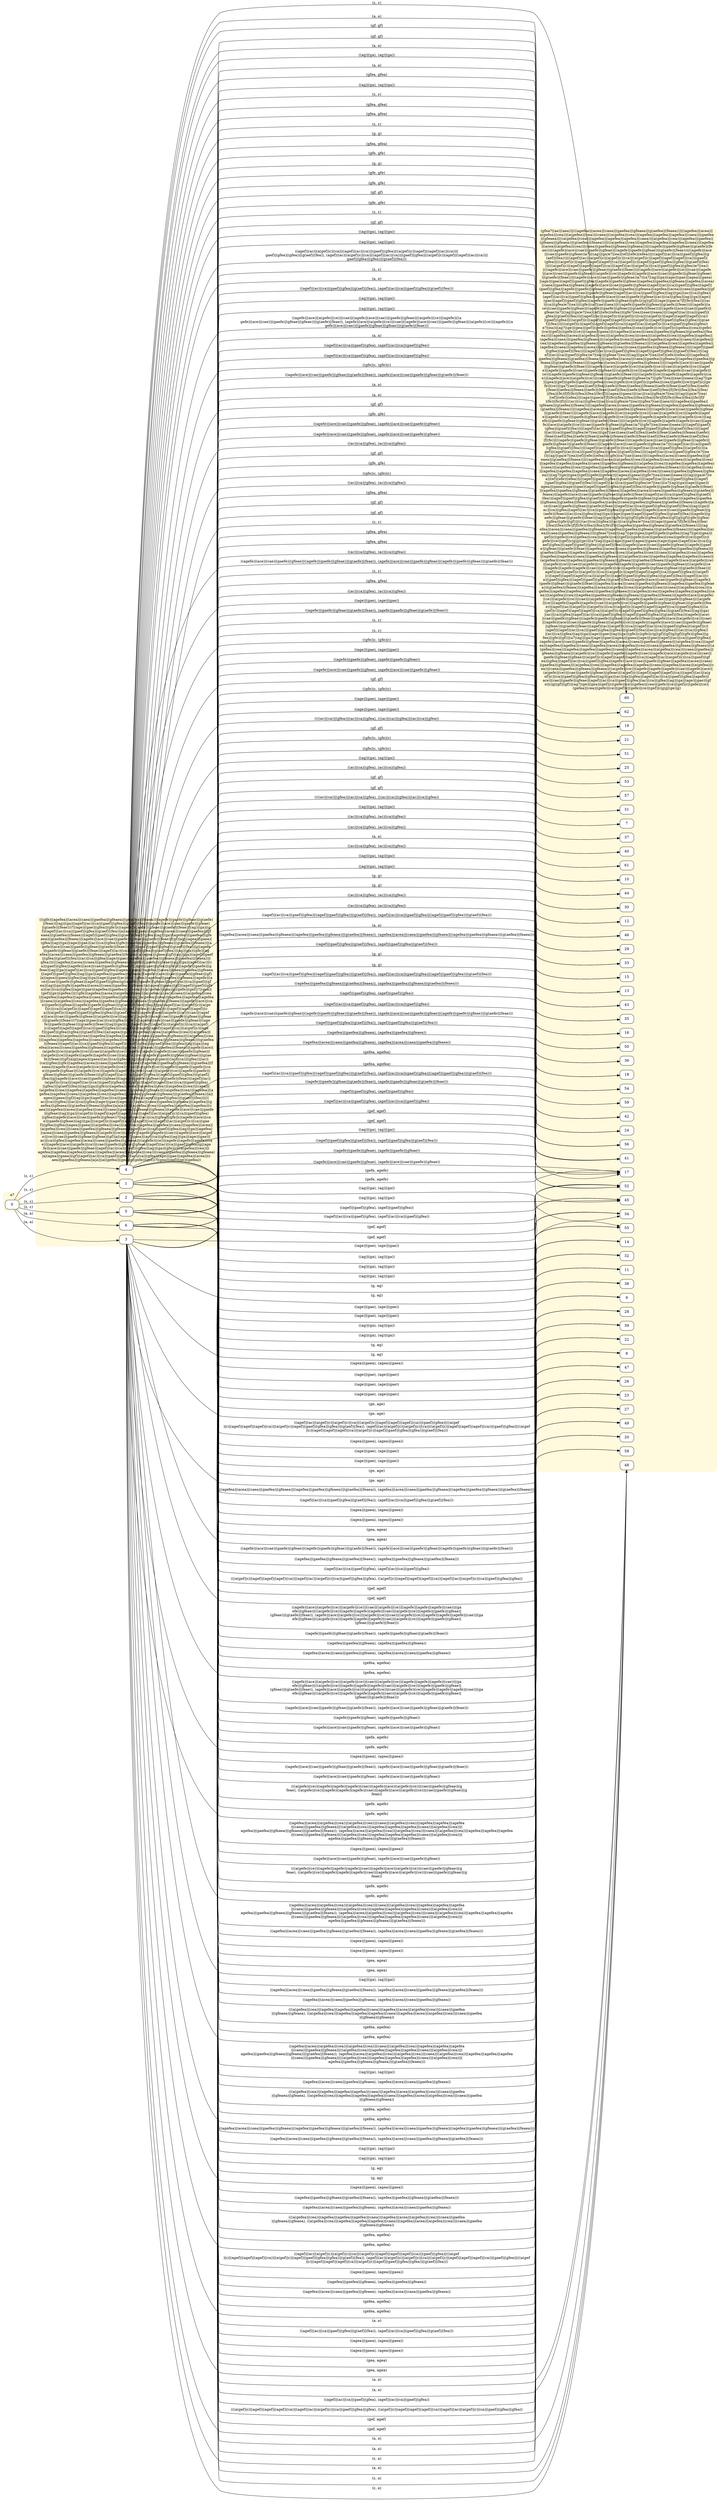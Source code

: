 digraph "MONinput/ic" {
rankdir=LR
node [style=filled fillcolor=white]
subgraph cluster0 {
style="rounded,filled" color="#FFF9DD" node [style="rounded,filled" shape=box fillcolor="#FFFFFF"]
label="a?"
M0S0 [label=0];
}
subgraph cluster1 {
style="rounded,filled" color="#FFF9DD" node [style="rounded,filled" shape=box fillcolor="#FFFFFF"]
label="(((gfe)|(agefea)|(acea)|(caea)|(gaefea)|(gfeaea)|(g(aefea)|(feaea))|(agefe)|(gaefe)|(gfeae)|(g(aefe)
|(feae))|(ag)|(ga)|(agef)|(ac)|(ca)|(gaef)|(gfea)|(g(aef)|(fea))|(agefe)|(ace)|(cae)|(gaefe)|(gfeae)
|(g(aefe)|(feae)))?|(age)|(gae)|(gfea)|(gfe)|c|(agefe)|(gaefe)|(gfeae)|(g(aefe)|(feae))|(ag)|(ga)|(g
f)|(agef)|(ac)|(ca)|(gaef)|(gfea)|(g(aef)|(fea))|a|(agea)|(gaea)|(agefea)|(acea)|(caea)|(gaefea)|(gf
eaea)|(g(aefea)|(feaea))|(agef)|(gaef)|(gfea)|(g(aef)|(fea))|(gfea)|(ag)|(ga)|(agefea)|(gaefea)|(gfe
aea)|(g(aefea)|(feaea))|(agefe)|(ace)|(cae)|(gaefe)|(gfeae)|(g(aefe)|(feae))|(gf)|a|g|(agea)|(gaea)|
(gfea)|(ag)|(ga)|(age)|(gae)|(ac)|(ca)|(gfea)|(gfe)|(agefea)|(gaefea)|(gfeaea)|(g(aefea)|(feaea))|(a
gefe)|(ace)|(cae)|(gaefe)|(gfeae)|(g(aefe)|(feae))|(gf)|(agef)|(gaef)|(gfea)|(g(aef)|(fea))|g|(agefe
)|(gaefe)|(gfeae)|(g(aefe)|(feae))|(agef)|(ac)|(ca)|(gaef)|(gfea)|(g(aef)|(fea))|(ag)|(ga)|(gfe)|(ag
efea)|(acea)|(caea)|(gaefea)|(gfeaea)|(g(aefea)|(feaea))|a|(agea)|(gaea)|(gf)|(ag)|(ga)|(agef)|(gaef
)|(gfea)|(g(aef)|(fea))|(ac)|(ca)|(gfea)|(age)|(gae)|(agefea)|(gaefea)|(gfeaea)|(g(aefea)|(feaea))|(
gfea))|((((agefea)|(acea)|(caea)|(gaefea)|(gfeaea))|(agefe)|(gaefe)|(gfeae)|(ag)|(ga)|(agef)|(ac)|(c
a)|(gaef)|(gfea)|(agefe)|(ace)|(cae)|(gaefe)|(gfeae))?|(age)|(gae)|(gfea)|(gfe)|c|(agefe)|(gaefe)|(g
feae)|(ag)|(ga)|(agef)|(ac)|(ca)|(gaef)|(gfea)|(agea)|(gaea)|(agefea)|(acea)|(caea)|(gaefea)|(gfeaea
)|(agef)|(gaef)|(gfea)|(ag)|(ga)|(agefea)|(gaefea)|(gfeaea)|(agefe)|(ace)|(cae)|(gaefe)|(gfeae)|(gf)
|a|(agea)|(gaea)|(gfea)|(ag)|(ga)|(age)|(gae)|(ac)|(ca)|(gfea)|(agefea)|(gaefea)|(gfeaea)|(agefe)|(a
ce)|(cae)|(gaefe)|(gfeae)|(agef)|(gaef)|(gfea)|g|(agefe)|(gaefe)|(gfeae)|(agef)|(ac)|(ca)|(gaef)|(gf
ea)|(ag)|(ga)|(gfe)|(agefea)|(acea)|(caea)|(gaefea)|(gfeaea)|a|(agea)|(gaea)|(gf)|(agef)|(gaef)|(gfe
a)|(ac)|(ca)|(gfea)|(age)|(gae)|(agefea)|(gaefea)|(gfeaea))|(a((gefea)|(gea)|g|(gefe)|(gef))?|(gea)|
(gef)|(ge)|(gefea))|(((gfe)|(agefea)|(acea)|(a(gefea)|(cea))|(a(gefea)|(cea))|(caea)|((a(gefea)|(cea
))|(agefea)|(agefea)|(agefea)|(caea))|(gaefea)|(gfeaea)|(((a(gefea)|(cea))|(agefea)|(agefea)|(agefea
)|(caea))|(a(gefea)|(cea))|(agefea)|(gaefea)|(gfeaea)|(gfeaea))|(g(aefea)|(feaea))|(agefe)|(ace)|(ca
e)|(gaefe)|(gfeae)|((agefe)|(gaefe)|(gfeae))|(g(aefe)|(feae))|(ag)|(ga)|(agef)|(ac)|(a(gef)|c)|(a(ge
f)|c)|(ca)|((a(gef)|c)|(agef)|(agef)|(agef)|(ca))|(gaef)|(gfea)|(((a(gef)|c)|(agef)|(agef)|(agef)|(c
a))|(a(gef)|c)|(agef)|(gaef)|(gfea)|(gfea))|(g(aef)|(fea))|(agefe)|(ace)|(a(gefe)|(ce))|(cae)|((agef
e)|(ace)|(cae))|(gaefe)|(gfeae)|((a(gefe)|(ce))|(agefe)|((agefe)|(ace)|(cae))|(gaefe)|(gfeae)|(gfeae
))|(g(aefe)|(feae)))?|(age)|(gae)|(ac)|(ca)|(gfea)|(gfe)|c|(agefe)|(ace)|(cae)|(gaefe)|(gfeae)|((age
fe)|(gaefe)|(gfeae))|(g(aefe)|(feae))|(ag)|(ga)|(gf)|(agef)|(ac)|(a(gef)|c)|(a(gef)|c)|(ca)|((a(gef)
|c)|(agef)|(agef)|(agef)|(ca))|(gaef)|(gfea)|(((a(gef)|c)|(agef)|(agef)|(agef)|(ca))|(a(gef)|c)|(age
f)|(gaef)|(gfea)|(gfea))|(g(aef)|(fea))|a|(agea)|(gaea)|(agefea)|(acea)|(a(gefea)|(cea))|(a(gefea)|(
cea))|(caea)|((a(gefea)|(cea))|(agefea)|(agefea)|(agefea)|(caea))|(gaefea)|(gfeaea)|(((a(gefea)|(cea
))|(agefea)|(agefea)|(agefea)|(caea))|(a(gefea)|(cea))|(agefea)|(gaefea)|(gfeaea)|(gfeaea))|(g(aefea
)|(feaea))|(agef)|(ac)|(ca)|(gaef)|(gfea)|((agef)|(gaef)|(gfea))|(g(aef)|(fea))|(gfea)|(ag)|(ga)|(ag
efea)|(acea)|(caea)|(gaefea)|(gfeaea)|((agefea)|(gaefea)|(gfeaea))|(g(aefea)|(feaea))|(agefe)|(ace)|
(a(gefe)|(ce))|(a(gefe)|(ce))|(cae)|((a(gefe)|(ce))|(agefe)|(agefe)|(agefe)|(cae))|(gaefe)|(gfeae)|(
((a(gefe)|(ce))|(agefe)|(agefe)|(agefe)|(cae))|(a(gefe)|(ce))|(agefe)|(gaefe)|(gfeae)|(gfeae))|(g(ae
fe)|(feae))|(gf)|a|g|(agea)|(gaea)|(ac)|(ca)|(gfea)|(ag)|(ga)|(age)|(gae)|(((ac)|(ca))|(gfea))|(ac)|
(ca)|(gfea)|(gfe)|(agefea)|(acea)|(caea)|(gaefea)|(gfeaea)|((agefea)|(gaefea)|(gfeaea))|(g(aefea)|(f
eaea))|(agefe)|(ace)|(a(gefe)|(ce))|(a(gefe)|(ce))|(cae)|((a(gefe)|(ce))|(agefe)|(agefe)|(agefe)|(ca
e))|(gaefe)|(gfeae)|(((a(gefe)|(ce))|(agefe)|(agefe)|(agefe)|(cae))|(a(gefe)|(ce))|(agefe)|(gaefe)|(
gfeae)|(gfeae))|(g(aefe)|(feae))|(gf)|(agef)|(ac)|(ca)|(gaef)|(gfea)|((agef)|(gaef)|(gfea))|(g(aef)|
(fea))|g|(agefe)|(ace)|(cae)|(gaefe)|(gfeae)|((agefe)|(gaefe)|(gfeae))|(g(aefe)|(feae))|(agef)|(ac)|
(a(gef)|c)|(ca)|((agef)|(ac)|(ca))|(gaef)|(gfea)|((a(gef)|c)|(agef)|((agef)|(ac)|(ca))|(gaef)|(gfea)
|(gfea))|(g(aef)|(fea))|(ag)|(ga)|(gfe)|c|(agefea)|(acea)|(a(gefea)|(cea))|(a(gefea)|(cea))|(caea)|(
(a(gefea)|(cea))|(agefea)|(agefea)|(agefea)|(caea))|(gaefea)|(gfeaea)|(((a(gefea)|(cea))|(agefea)|(a
gefea)|(agefea)|(caea))|(a(gefea)|(cea))|(agefea)|(gaefea)|(gfeaea)|(gfeaea))|(g(aefea)|(feaea))|a|(
agea)|(gaea)|(gf)|(ag)|(ga)|(agef)|(ac)|(ca)|(gaef)|(gfea)|((agef)|(gaef)|(gfea))|(g(aef)|(fea))|(((
ac)|(ca))|(gfea))|(ac)|(ca)|(gfea)|(age)|(gae)|(agefea)|(acea)|(caea)|(gaefea)|(gfeaea)|((agefea)|(g
aefea)|(gfeaea))|(g(aefea)|(feaea))|(gfea)|a|a|a)|(((((a(gefea)|(cea))|(agefea)|(agefea)|(agefea)|(c
aea))|(agefea)|(acea)|(a(gefea)|(cea))|(caea)|(gaefea)|(gfeaea)|(gfeaea))|(agefe)|(ace)|(cae)|(gaefe
)|(gfeae)|(ag)|(ga)|((a(gef)|c)|(agef)|(agef)|(agef)|(ca))|(agef)|(ac)|(a(gef)|c)|(ca)|(gaef)|(gfea)
|(gfea)|(agefe)|(ace)|(cae)|(gaefe)|(gfeae))?|(age)|(gae)|(ac)|(ca)|(gfea)|(gfe)|c|(agefe)|(ace)|(ca
e)|(gaefe)|(gfeae)|(ag)|(ga)|((a(gef)|c)|(agef)|(agef)|(agef)|(ca))|(agef)|(ac)|(a(gef)|c)|(ca)|(gae
f)|(gfea)|(gfea)|(agea)|(gaea)|((a(gefea)|(cea))|(agefea)|(agefea)|(agefea)|(caea))|(agefea)|(acea)|
(a(gefea)|(cea))|(caea)|(gaefea)|(gfeaea)|(gfeaea)|(agef)|(ac)|(ca)|(gaef)|(gfea)|(ag)|(ga)|(agefea)
|(acea)|(caea)|(gaefea)|(gfeaea)|((a(gefe)|(ce))|(agefe)|(agefe)|(agefe)|(cae))|(agefe)|(ace)|(a(gef
e)|(ce))|(cae)|(gaefe)|(gfeae)|(gfeae)|(gf)|a|(agea)|(gaea)|(ac)|(ca)|(gfea)|(ag)|(ga)|(age)|(gae)|(
ac)|(ca)|(gfea)|(agefea)|(acea)|(caea)|(gaefea)|(gfeaea)|((a(gefe)|(ce))|(agefe)|(agefe)|(agefe)|(ca
e))|(agefe)|(ace)|(a(gefe)|(ce))|(cae)|(gaefe)|(gfeae)|(gfeae)|(agef)|(ac)|(ca)|(gaef)|(gfea)|g|(age
fe)|(ace)|(cae)|(gaefe)|(gfeae)|(agef)|(ac)|(ca)|(gaef)|(gfea)|(ag)|(ga)|(gfe)|c|((a(gefea)|(cea))|(
agefea)|(agefea)|(agefea)|(caea))|(agefea)|(acea)|(a(gefea)|(cea))|(caea)|(gaefea)|(gfeaea)|(gfeaea)
|a|(agea)|(gaea)|(gf)|(agef)|(ac)|(ca)|(gaef)|(gfea)|(ac)|(ca)|(gfea)|(age)|(gae)|(agefea)|(acea)|(c
aea)|(gaefea)|(gfeaea)|a|a)|(a((gefea)|(gea)|g|(gefe)|(gef))?|(gea)|(gef)|(ge)|(gefea))"
M1S1 [label=1];
M1S2 [label=2];
M1S3 [label=3];
M1S4 [label=4];
M1S5 [label=5];
M1S6 [label=6];
}
subgraph cluster2 {
style="rounded,filled" color="#FFF9DD" node [style="rounded,filled" shape=box fillcolor="#FFFFFF"]
label="(gfea?|(ae)|(aea))|(((agefea)|(acea)|(caea)|(gaefea)|(gfeaea)|(g(aefea)|(feaea)))|((agefea)|(acea)|(
a(gefea)|(cea))|(a(gefea)|(cea))|(caea)|((a(gefea)|(cea))|(agefea)|(agefea)|(agefea)|(caea))|(gaefea
)|(gfeaea)|(((a(gefea)|(cea))|(agefea)|(agefea)|(agefea)|(caea))|(a(gefea)|(cea))|(agefea)|(gaefea)|
(gfeaea)|(gfeaea))|(g(aefea)|(feaea)))|(((a(gefea)|(cea))|(agefea)|(agefea)|(agefea)|(caea))|(agefea
)|(acea)|(a(gefea)|(cea))|(caea)|(gaefea)|(gfeaea)|(gfeaea)))|(((agefe)|(gaefe)|(gfeae)|(g(aefe)|(fe
ae)))|((agefe)|(ace)|(cae)|(gaefe)|(gfeae)|((agefe)|(gaefe)|(gfeae))|(g(aefe)|(feae)))|((agefe)|(ace
)|(cae)|(gaefe)|(gfeae))a?)|((ag)|(ga)e?|(ea)|(ef)|(efe)|(efea))|(((agef)|(ac)|(ca)|(gaef)|(gfea)|(g
(aef)|(fea)))|((agef)|(ac)|(a(gef)|c)|(a(gef)|c)|(ca)|((a(gef)|c)|(agef)|(agef)|(agef)|(ca))|(gaef)|
(gfea)|(((a(gef)|c)|(agef)|(agef)|(agef)|(ca))|(a(gef)|c)|(agef)|(gaef)|(gfea)|(gfea))|(g(aef)|(fea)
))|(((a(gef)|c)|(agef)|(agef)|(agef)|(ca))|(agef)|(ac)|(a(gef)|c)|(ca)|(gaef)|(gfea)|(gfea))e?|(ea))
|(((agefe)|(ace)|(cae)|(gaefe)|(gfeae)|(g(aefe)|(feae)))|((agefe)|(ace)|(a(gefe)|(ce))|(cae)|((agefe
)|(ace)|(cae))|(gaefe)|(gfeae)|((a(gefe)|(ce))|(agefe)|((agefe)|(ace)|(cae))|(gaefe)|(gfeae)|(gfeae)
)|(g(aefe)|(feae)))|((agefe)|(ace)|(cae)|(gaefe)|(gfeae))a?)|(a?|(ag)|(ga)|(age)|(gae)|(agea)|(gaea)
|(age)|(gae)|(agef)|(gaef)|(gfea)|(agefe)|(gaefe)|(gfeae)|(agefea)|(gaefea)|(gfeaea)|(agefea)|(acea)
|(caea)|(gaefea)|(gfeaea)|(agefe)|(ace)|(cae)|(gaefe)|(gfeae)|(agef)|(ac)|(ca)|(gaef)|(gfea)|(agef)|
(gaef)|(gfea)|(agefe)|(gaefe)|(gfeae)|(agefea)|(gaefea)|(gfeaea)|(agefea)|(acea)|(caea)|(gaefea)|(gf
eaea)|(agefe)|(ace)|(cae)|(gaefe)|(gfeae)|(agef)|(ac)|(ca)|(gaef)|(gfea)|(ag)|(ga)|(ac)|(ca)|(gfea)|
(agef)|(ac)|(ca)|(gaef)|(gfea)|(agefe)|(ace)|(cae)|(gaefe)|(gfeae)|(ac)|(ca)|(gfea)|(ag)|(ga)|(age)|
(gae)|(agef)|(gaef)|(gfea)|(agefe)|(gaefe)|(gfeae)|(gfe)|c|g|(gf))|((age)|(gae)a?|f|(fe)|(fea))|((ac
)|(ca)|(gfea)e?|(ea))|((gfe)|ca?|(ae)|(aea))|(((agefe)|(gaefe)|(gfeae)|(g(aefe)|(feae)))|((agefe)|(a
ce)|(cae)|(gaefe)|(gfeae)|((agefe)|(gaefe)|(gfeae))|(g(aefe)|(feae)))|((agefe)|(ace)|(cae)|(gaefe)|(
gfeae))a?)|((ag)|(ga)e?|(ea)|(ef)|(efe)|(efea))|(gfe?|(ea)|(eae)|(eaea))|(((agef)|(ac)|(ca)|(gaef)|(
gfea)|(g(aef)|(fea)))|((agef)|(ac)|(a(gef)|c)|(a(gef)|c)|(ca)|((a(gef)|c)|(agef)|(agef)|(agef)|(ca))
|(gaef)|(gfea)|(((a(gef)|c)|(agef)|(agef)|(agef)|(ca))|(a(gef)|c)|(agef)|(gaef)|(gfea)|(gfea))|(g(ae
f)|(fea)))|(((a(gef)|c)|(agef)|(agef)|(agef)|(ca))|(agef)|(ac)|(a(gef)|c)|(ca)|(gaef)|(gfea)|(gfea))
e?|(ea))|(ag?|(ge)|(gea)|(gef)|(gefe)|(gefea)|(gefea)|(cea)|(gefe)|(ce)|(gef)|c|(gefea)|(cea)|(gefe)
|(ce)|(gef)|c|(gefe)|(ce))|((agea)|(gaea))|(((agefea)|(acea)|(caea)|(gaefea)|(gfeaea)|(g(aefea)|(fea
ea)))|((agefea)|(acea)|(a(gefea)|(cea))|(a(gefea)|(cea))|(caea)|((a(gefea)|(cea))|(agefea)|(agefea)|
(agefea)|(caea))|(gaefea)|(gfeaea)|(((a(gefea)|(cea))|(agefea)|(agefea)|(agefea)|(caea))|(a(gefea)|(
cea))|(agefea)|(gaefea)|(gfeaea)|(gfeaea))|(g(aefea)|(feaea)))|(((a(gefea)|(cea))|(agefea)|(agefea)|
(agefea)|(caea))|(agefea)|(acea)|(a(gefea)|(cea))|(caea)|(gaefea)|(gfeaea)|(gfeaea)))|(((agef)|(gaef
)|(gfea)|(g(aef)|(fea)))|((agef)|(ac)|(ca)|(gaef)|(gfea)|((agef)|(gaef)|(gfea))|(g(aef)|(fea)))|((ag
ef)|(ac)|(ca)|(gaef)|(gfea))e?|(ea))|(gfeae?|(ea))|((ag)|(ga)e?|(ea)|(ef)|(efe)|(efea))|(((agefea)|(
gaefea)|(gfeaea)|(g(aefea)|(feaea)))|((agefea)|(acea)|(caea)|(gaefea)|(gfeaea)|((agefea)|(gaefea)|(g
feaea))|(g(aefea)|(feaea)))|((agefea)|(acea)|(caea)|(gaefea)|(gfeaea)))|(((agefe)|(ace)|(cae)|(gaefe
)|(gfeae)|(g(aefe)|(feae)))|((agefe)|(ace)|(a(gefe)|(ce))|(a(gefe)|(ce))|(cae)|((a(gefe)|(ce))|(agef
e)|(agefe)|(agefe)|(cae))|(gaefe)|(gfeae)|(((a(gefe)|(ce))|(agefe)|(agefe)|(agefe)|(cae))|(a(gefe)|(
ce))|(agefe)|(gaefe)|(gfeae)|(gfeae))|(g(aefe)|(feae)))|(((a(gefe)|(ce))|(agefe)|(agefe)|(agefe)|(ca
e))|(agefe)|(ace)|(a(gefe)|(ce))|(cae)|(gaefe)|(gfeae)|(gfeae))a?)|(gfe?|(ea)|(eae)|(eaea))|(ag?|(ge
)|(gea)|(gef)|(gefe)|(gefea)|(gefea)|(cea)|(gefe)|(ce)|(gef)|c|(gefea)|(cea)|(gefe)|(ce)|(gef)|c|(ge
fe)|(ce))|(ga?|(ae)|(aea)|(aef)|(fea)|(aefe)|(feae)|(aefea)|(feaea)|(aefe)|(feae)|(aef)|(fea)|(aefe)
|(feae)|(aefea)|(feaea)|(aefe)|(feae)|(aef)|(fea)|(aefe)|(feae)|(aef)|(fea)|f|(fe)|(fea)|(fea)|(fea)
|(fea)|(fe)|f|f|(fe)|(fea)|(fea)|(fe)|f)|((agea)|(gaea))|((ac)|(ca)|(gfea)e?|(ea))|((ag)|(ga)e?|(ea)
|(ef)|(efe)|(efea))|((age)|(gae)a?|f|(fe)|(fea)|(fea)|(fea)|(fea)|(fe)|f|f|(fe)|(fea)|(fea)|(fe)|f|f
|(fe)|(fe)|f)|((((ac)|(ca))|(gfea))|(ac)|(ca)|(gfea)e?|(ea))|(gfea?|(ae)|(aea))|(((agefea)|(gaefea)|
(gfeaea)|(g(aefea)|(feaea)))|((agefea)|(acea)|(caea)|(gaefea)|(gfeaea)|((agefea)|(gaefea)|(gfeaea))|
(g(aefea)|(feaea)))|((agefea)|(acea)|(caea)|(gaefea)|(gfeaea)))|(((agefe)|(ace)|(cae)|(gaefe)|(gfeae
)|(g(aefe)|(feae)))|((agefe)|(ace)|(a(gefe)|(ce))|(a(gefe)|(ce))|(cae)|((a(gefe)|(ce))|(agefe)|(agef
e)|(agefe)|(cae))|(gaefe)|(gfeae)|(((a(gefe)|(ce))|(agefe)|(agefe)|(agefe)|(cae))|(a(gefe)|(ce))|(ag
efe)|(gaefe)|(gfeae)|(gfeae))|(g(aefe)|(feae)))|(((a(gefe)|(ce))|(agefe)|(agefe)|(agefe)|(cae))|(age
fe)|(ace)|(a(gefe)|(ce))|(cae)|(gaefe)|(gfeae)|(gfeae))a?)|(gfe?|(ea)|(eae)|(eaea))|(((agef)|(gaef)|
(gfea)|(g(aef)|(fea)))|((agef)|(ac)|(ca)|(gaef)|(gfea)|((agef)|(gaef)|(gfea))|(g(aef)|(fea)))|((agef
)|(ac)|(ca)|(gaef)|(gfea))e?|(ea))|(ga?|(ae)|(aea)|(aef)|(fea)|(aefe)|(feae)|(aefea)|(feaea)|(aefe)|
(feae)|(aef)|(fea)|(aefe)|(feae)|(aefea)|(feaea)|(aefe)|(feae)|(aef)|(fea)|(aefe)|(feae)|(aef)|(fea)
|f|(fe))|(((agefe)|(gaefe)|(gfeae)|(g(aefe)|(feae)))|((agefe)|(ace)|(cae)|(gaefe)|(gfeae)|((agefe)|(
gaefe)|(gfeae))|(g(aefe)|(feae)))|((agefe)|(ace)|(cae)|(gaefe)|(gfeae))a?)|(((agef)|(ac)|(ca)|(gaef)
|(gfea)|(g(aef)|(fea)))|((agef)|(ac)|(a(gef)|c)|(ca)|((agef)|(ac)|(ca))|(gaef)|(gfea)|((a(gef)|c)|(a
gef)|((agef)|(ac)|(ca))|(gaef)|(gfea)|(gfea))|(g(aef)|(fea)))|((agef)|(ac)|(ca)|(gaef)|(gfea))e?|(ea
))|((ag)|(ga)e?|(ea)|(ef)|(efe)|(efea))|((gfe)|ca?|(ae)|(aea))|(((agefea)|(acea)|(caea)|(gaefea)|(gf
eaea)|(g(aefea)|(feaea)))|((agefea)|(acea)|(a(gefea)|(cea))|(a(gefea)|(cea))|(caea)|((a(gefea)|(cea)
)|(agefea)|(agefea)|(agefea)|(caea))|(gaefea)|(gfeaea)|(((a(gefea)|(cea))|(agefea)|(agefea)|(agefea)
|(caea))|(a(gefea)|(cea))|(agefea)|(gaefea)|(gfeaea)|(gfeaea))|(g(aefea)|(feaea)))|(((a(gefea)|(cea)
)|(agefea)|(agefea)|(agefea)|(caea))|(agefea)|(acea)|(a(gefea)|(cea))|(caea)|(gaefea)|(gfeaea)|(gfea
ea)))|(ag?|(ge)|(gea)|(gef)|(gefe)|(gefea))|((agea)|(gaea))|(gfe?|(ea)|(eae)|(eaea))|((ag)|(ga)e?|(e
a)|(ef)|(efe)|(efea))|(((agef)|(gaef)|(gfea)|(g(aef)|(fea)))|((agef)|(ac)|(ca)|(gaef)|(gfea)|((agef)
|(gaef)|(gfea))|(g(aef)|(fea)))|((agef)|(ac)|(ca)|(gaef)|(gfea))e?|(ea))|(a?|(ag)|(ga)|(age)|(gae)|(
agea)|(gaea)|(age)|(gae)|(agef)|(gaef)|(gfea)|(g(aef)|(fea))|(agefe)|(gaefe)|(gfeae)|(g(aefe)|(feae)
)|(agefea)|(gaefea)|(gfeaea)|(g(aefea)|(feaea))|(agefea)|(acea)|(caea)|(gaefea)|(gfeaea)|(g(aefea)|(
feaea))|(agefe)|(ace)|(cae)|(gaefe)|(gfeae)|(g(aefe)|(feae))|(agef)|(ac)|(ca)|(gaef)|(gfea)|(g(aef)|
(fea))|(agef)|(gaef)|(gfea)|(g(aef)|(fea))|(agefe)|(gaefe)|(gfeae)|(g(aefe)|(feae))|(agefea)|(gaefea
)|(gfeaea)|(g(aefea)|(feaea))|(agefea)|(acea)|(caea)|(gaefea)|(gfeaea)|(g(aefea)|(feaea))|(agefe)|(a
ce)|(cae)|(gaefe)|(gfeae)|(g(aefe)|(feae))|(agef)|(ac)|(ca)|(gaef)|(gfea)|(g(aef)|(fea))|(ag)|(ga)|(
ac)|(ca)|(gfea)|(agef)|(ac)|(ca)|(gaef)|(gfea)|(g(aef)|(fea))|(agefe)|(ace)|(cae)|(gaefe)|(gfeae)|(g
(aefe)|(feae))|(ac)|(ca)|(gfea)|(ag)|(ga)|(age)|(gae)|(agef)|(gaef)|(gfea)|(g(aef)|(fea))|(agefe)|(g
aefe)|(gfeae)|(g(aefe)|(feae))|(ag)|(ga)|(gfe)|c|g|(gf)|(gfe)|(gfea)|(gfea)|(gf)|g|(gf)|(gfe)|(gfea)
|(gfea)|(gfe)|(gf))|((((ac)|(ca))|(gfea))|(ac)|(ca)|(gfea)e?|(ea))|((age)|(gae)a?|f|(fe)|(fea)|(fea)
|(fea)|(fea)|(fe)|f|f|(fe)|(fea)|(fea)|(fe)|f)|(((agefea)|(gaefea)|(gfeaea)|(g(aefea)|(feaea)))|((ag
efea)|(acea)|(caea)|(gaefea)|(gfeaea)|((agefea)|(gaefea)|(gfeaea))|(g(aefea)|(feaea)))|((agefea)|(ac
ea)|(caea)|(gaefea)|(gfeaea)))|(gfeae?|(ea))|(ag?|(ge)|(gea)|(gef)|(gefe)|(gefea))|(ag?|(ge)|(gea)|(
gef)|c|(gefe)|(ce)|(gefea)|(cea)|(gefe)|(ce)|(gef)|c|(gefe)|(ce)|(gefea)|(cea)|(gefe)|(ce)|(gef)|c|(
gefe)|(ce)|(gef)|c|g|g|(ge))|(a?|(ag)|(ga)|(age)|(gae)|(agea)|(gaea)|(age)|(gae)|(agef)|(ac)|(ca)|(g
aef)|(gfea)|((agef)|(gaef)|(gfea))|(g(aef)|(fea))|(agefe)|(ace)|(cae)|(gaefe)|(gfeae)|((agefe)|(gaef
e)|(gfeae))|(g(aefe)|(feae))|(agefea)|(acea)|(caea)|(gaefea)|(gfeaea)|((agefea)|(gaefea)|(gfeaea))|(
g(aefea)|(feaea))|(agefea)|(acea)|(a(gefea)|(cea))|(a(gefea)|(cea))|(caea)|((a(gefea)|(cea))|(agefea
)|(agefea)|(agefea)|(caea))|(gaefea)|(gfeaea)|(((a(gefea)|(cea))|(agefea)|(agefea)|(agefea)|(caea))|
(a(gefea)|(cea))|(agefea)|(gaefea)|(gfeaea)|(gfeaea))|(g(aefea)|(feaea))|(agefe)|(ace)|(a(gefe)|(ce)
)|(a(gefe)|(ce))|(cae)|((a(gefe)|(ce))|(agefe)|(agefe)|(agefe)|(cae))|(gaefe)|(gfeae)|(((a(gefe)|(ce
))|(agefe)|(agefe)|(agefe)|(cae))|(a(gefe)|(ce))|(agefe)|(gaefe)|(gfeae)|(gfeae))|(g(aefe)|(feae))|(
agef)|(ac)|(a(gef)|c)|(a(gef)|c)|(ca)|((a(gef)|c)|(agef)|(agef)|(agef)|(ca))|(gaef)|(gfea)|(((a(gef)
|c)|(agef)|(agef)|(agef)|(ca))|(a(gef)|c)|(agef)|(gaef)|(gfea)|(gfea))|(g(aef)|(fea))|(agef)|(ac)|(c
a)|(gaef)|(gfea)|((agef)|(gaef)|(gfea))|(g(aef)|(fea))|(agefe)|(ace)|(cae)|(gaefe)|(gfeae)|((agefe)|
(gaefe)|(gfeae))|(g(aefe)|(feae))|(agefea)|(acea)|(caea)|(gaefea)|(gfeaea)|((agefea)|(gaefea)|(gfeae
a))|(g(aefea)|(feaea))|(agefea)|(acea)|(a(gefea)|(cea))|(a(gefea)|(cea))|(caea)|((a(gefea)|(cea))|(a
gefea)|(agefea)|(agefea)|(caea))|(gaefea)|(gfeaea)|(((a(gefea)|(cea))|(agefea)|(agefea)|(agefea)|(ca
ea))|(a(gefea)|(cea))|(agefea)|(gaefea)|(gfeaea)|(gfeaea))|(g(aefea)|(feaea))|(agefe)|(ace)|(a(gefe)
|(ce))|(a(gefe)|(ce))|(cae)|((a(gefe)|(ce))|(agefe)|(agefe)|(agefe)|(cae))|(gaefe)|(gfeae)|(((a(gefe
)|(ce))|(agefe)|(agefe)|(agefe)|(cae))|(a(gefe)|(ce))|(agefe)|(gaefe)|(gfeae)|(gfeae))|(g(aefe)|(fea
e))|(agef)|(ac)|(a(gef)|c)|(a(gef)|c)|(ca)|((a(gef)|c)|(agef)|(agef)|(agef)|(ca))|(gaef)|(gfea)|(((a
(gef)|c)|(agef)|(agef)|(agef)|(ca))|(a(gef)|c)|(agef)|(gaef)|(gfea)|(gfea))|(g(aef)|(fea))|(ag)|(ga)
|(ac)|(ca)|(gfea)|(agef)|(ac)|(ca)|(gaef)|(gfea)|((agef)|(gaef)|(gfea))|(g(aef)|(fea))|(agefe)|(ace)
|(cae)|(gaefe)|(gfeae)|((agefe)|(gaefe)|(gfeae))|(g(aefe)|(feae))|(agefe)|(ace)|(a(gefe)|(ce))|(cae)
|((agefe)|(ace)|(cae))|(gaefe)|(gfeae)|((a(gefe)|(ce))|(agefe)|((agefe)|(ace)|(cae))|(gaefe)|(gfeae)
|(gfeae))|(g(aefe)|(feae))|(agef)|(ac)|(a(gef)|c)|(ca)|((agef)|(ac)|(ca))|(gaef)|(gfea)|((a(gef)|c)|
(agef)|((agef)|(ac)|(ca))|(gaef)|(gfea)|(gfea))|(g(aef)|(fea))|(ac)|(ca)|(gfea)|(((ac)|(ca))|(gfea))
|(ac)|(ca)|(gfea)|(ag)|(ga)|(age)|(gae)|(ag)|(ga)|(gfe)|c|(gfe)|c|g|(gf)|(gf)|g|(gf)|(gfe)|(gfea)|(g
fea)|(gfe)|(gf))|(a?|(ag)|(ga)|(age)|(gae)|(agea)|(gaea)|(age)|(gae)|(agef)|(ac)|(ca)|(gaef)|(gfea)|
(agefe)|(ace)|(cae)|(gaefe)|(gfeae)|(agefea)|(acea)|(caea)|(gaefea)|(gfeaea)|((a(gefea)|(cea))|(agef
ea)|(agefea)|(agefea)|(caea))|(agefea)|(acea)|(a(gefea)|(cea))|(caea)|(gaefea)|(gfeaea)|(gfeaea)|((a
(gefea)|(cea))|(agefea)|(agefea)|(agefea)|(caea))|(agefea)|(acea)|(a(gefea)|(cea))|(caea)|(gaefea)|(
gfeaea)|(gfeaea)|((a(gefe)|(ce))|(agefe)|(agefe)|(agefe)|(cae))|(agefe)|(ace)|(a(gefe)|(ce))|(cae)|(
gaefe)|(gfeae)|(gfeae)|((a(gef)|c)|(agef)|(agef)|(agef)|(ca))|(agef)|(ac)|(a(gef)|c)|(ca)|(gaef)|(gf
ea)|(gfea)|(agef)|(ac)|(ca)|(gaef)|(gfea)|(agefe)|(ace)|(cae)|(gaefe)|(gfeae)|(agefea)|(acea)|(caea)
|(gaefea)|(gfeaea)|((a(gefea)|(cea))|(agefea)|(agefea)|(agefea)|(caea))|(agefea)|(acea)|(a(gefea)|(c
ea))|(caea)|(gaefea)|(gfeaea)|(gfeaea)|((a(gefe)|(ce))|(agefe)|(agefe)|(agefe)|(cae))|(agefe)|(ace)|
(a(gefe)|(ce))|(cae)|(gaefe)|(gfeae)|(gfeae)|((a(gef)|c)|(agef)|(agef)|(agef)|(ca))|(agef)|(ac)|(a(g
ef)|c)|(ca)|(gaef)|(gfea)|(gfea)|(ag)|(ga)|(ac)|(ca)|(gfea)|(agef)|(ac)|(ca)|(gaef)|(gfea)|(agefe)|(
ace)|(cae)|(gaefe)|(gfeae)|(agef)|(ac)|(ca)|(gaef)|(gfea)|(ac)|(ca)|(gfea)|(ag)|(ga)|(age)|(gae)|(gf
e)|c|g|(gf)|(gf))|(ag?|(ge)|(gea)|(gef)|c|(gefe)|(ce)|(gefea)|(cea)|(gefe)|(ce)|(gef)|c|(gefe)|(ce)|
(gefea)|(cea)|(gefe)|(ce)|(gef)|c|(gefe)|(ce)|(gef)|c|g|g|(ge)|g)"
M2S7 [label=7];
M2S8 [label=8];
M2S9 [label=9];
M2S10 [label=10];
M2S11 [label=11];
M2S12 [label=12];
M2S13 [label=13];
M2S14 [label=14];
M2S15 [label=15];
M2S16 [label=16];
M2S17 [label=17];
M2S18 [label=18];
M2S19 [label=19];
M2S20 [label=20];
M2S21 [label=21];
M2S22 [label=22];
M2S23 [label=23];
M2S24 [label=24];
M2S25 [label=25];
M2S26 [label=26];
M2S27 [label=27];
M2S28 [label=28];
M2S29 [label=29];
M2S30 [label=30];
M2S31 [label=31];
M2S32 [label=32];
M2S33 [label=33];
M2S34 [label=34];
M2S35 [label=35];
M2S36 [label=36];
M2S37 [label=37];
M2S38 [label=38];
M2S39 [label=39];
M2S40 [label=40];
M2S41 [label=41];
M2S42 [label=42];
M2S43 [label=43];
M2S44 [label=44];
M2S45 [label=45];
M2S46 [label=46];
M2S47 [label=47];
M2S48 [label=48];
M2S49 [label=49];
M2S50 [label=50];
M2S51 [label=51];
M2S52 [label=52];
M2S53 [label=53];
M2S54 [label=54];
M2S55 [label=55];
M2S56 [label=56];
M2S57 [label=57];
M2S58 [label=58];
M2S59 [label=59];
M2S60 [label=60];
M2S61 [label=61];
M2S62 [label=62];
}
M0S0 -> M1S1 [label="(ε, ε)"]
M0S0 -> M1S2 [label="(ε, ε)"]
M0S0 -> M1S3 [label="(a, a)"]
M0S0 -> M1S4 [label="(ε, ε)"]
M0S0 -> M1S5 [label="(ε, ε)"]
M0S0 -> M1S6 [label="(a, a)"]
M1S1 -> M2S7 [label="(gfe, gfe)"]
M1S1 -> M2S8 [label="((agefea)|(acea)|(caea)|(gaefea)|(gfeaea)|(g(aefea)|(feaea)), (agefea)|(acea)|(caea)|(gaefea)|(gfeaea)|(g(aefea)|(feaea)))"]
M1S1 -> M2S9 [label="((agefe)|(gaefe)|(gfeae)|(g(aefe)|(feae)), (agefe)|(gaefe)|(gfeae)|(g(aefe)|(feae)))"]
M1S1 -> M2S10 [label="((ag)|(ga), (ag)|(ga))"]
M1S1 -> M2S11 [label="((agef)|(ac)|(ca)|(gaef)|(gfea)|(g(aef)|(fea)), (agef)|(ac)|(ca)|(gaef)|(gfea)|(g(aef)|(fea)))"]
M1S1 -> M2S12 [label="((agefe)|(ace)|(cae)|(gaefe)|(gfeae)|(g(aefe)|(feae)), (agefe)|(ace)|(cae)|(gaefe)|(gfeae)|(g(aefe)|(feae)))"]
M1S1 -> M2S13 [label="(ε, ε)"]
M1S1 -> M2S14 [label="((age)|(gae), (age)|(gae))"]
M1S1 -> M2S15 [label="(gfea, gfea)"]
M1S1 -> M2S16 [label="((gfe)|c, (gfe)|c)"]
M1S1 -> M2S17 [label="((agefe)|(gaefe)|(gfeae)|(g(aefe)|(feae)), (agefe)|(gaefe)|(gfeae)|(g(aefe)|(feae)))"]
M1S1 -> M2S18 [label="((ag)|(ga), (ag)|(ga))"]
M1S1 -> M2S19 [label="(gf, gf)"]
M1S1 -> M2S20 [label="((agef)|(ac)|(ca)|(gaef)|(gfea)|(g(aef)|(fea)), (agef)|(ac)|(ca)|(gaef)|(gfea)|(g(aef)|(fea)))"]
M1S1 -> M2S21 [label="(a, a)"]
M1S1 -> M2S22 [label="((agea)|(gaea), (agea)|(gaea))"]
M1S1 -> M2S23 [label="((agefea)|(acea)|(caea)|(gaefea)|(gfeaea)|(g(aefea)|(feaea)), (agefea)|(acea)|(caea)|(gaefea)|(gfeaea)|(g(aefea)|(feaea)))"]
M1S1 -> M2S24 [label="((agef)|(gaef)|(gfea)|(g(aef)|(fea)), (agef)|(gaef)|(gfea)|(g(aef)|(fea)))"]
M1S1 -> M2S25 [label="(gfea, gfea)"]
M1S1 -> M2S26 [label="((ag)|(ga), (ag)|(ga))"]
M1S1 -> M2S27 [label="((agefea)|(gaefea)|(gfeaea)|(g(aefea)|(feaea)), (agefea)|(gaefea)|(gfeaea)|(g(aefea)|(feaea)))"]
M1S1 -> M2S28 [label="((agefe)|(ace)|(cae)|(gaefe)|(gfeae)|(g(aefe)|(feae)), (agefe)|(ace)|(cae)|(gaefe)|(gfeae)|(g(aefe)|(feae)))"]
M1S1 -> M2S29 [label="(gf, gf)"]
M1S1 -> M2S30 [label="(a, a)"]
M1S1 -> M2S31 [label="(g, g)"]
M1S1 -> M2S32 [label="((agea)|(gaea), (agea)|(gaea))"]
M1S1 -> M2S33 [label="(gfea, gfea)"]
M1S1 -> M2S34 [label="((ag)|(ga), (ag)|(ga))"]
M1S1 -> M2S35 [label="((age)|(gae), (age)|(gae))"]
M1S1 -> M2S36 [label="((ac)|(ca)|(gfea), (ac)|(ca)|(gfea))"]
M1S1 -> M2S37 [label="(gfe, gfe)"]
M1S1 -> M2S38 [label="((agefea)|(gaefea)|(gfeaea)|(g(aefea)|(feaea)), (agefea)|(gaefea)|(gfeaea)|(g(aefea)|(feaea)))"]
M1S1 -> M2S39 [label="((agefe)|(ace)|(cae)|(gaefe)|(gfeae)|(g(aefe)|(feae)), (agefe)|(ace)|(cae)|(gaefe)|(gfeae)|(g(aefe)|(feae)))"]
M1S1 -> M2S40 [label="(gf, gf)"]
M1S1 -> M2S41 [label="((agef)|(gaef)|(gfea)|(g(aef)|(fea)), (agef)|(gaef)|(gfea)|(g(aef)|(fea)))"]
M1S1 -> M2S42 [label="(g, g)"]
M1S1 -> M2S43 [label="((agefe)|(gaefe)|(gfeae)|(g(aefe)|(feae)), (agefe)|(gaefe)|(gfeae)|(g(aefe)|(feae)))"]
M1S1 -> M2S44 [label="((agef)|(ac)|(ca)|(gaef)|(gfea)|(g(aef)|(fea)), (agef)|(ac)|(ca)|(gaef)|(gfea)|(g(aef)|(fea)))"]
M1S1 -> M2S45 [label="((ag)|(ga), (ag)|(ga))"]
M1S1 -> M2S46 [label="(gfe, gfe)"]
M1S1 -> M2S47 [label="((agefea)|(acea)|(caea)|(gaefea)|(gfeaea)|(g(aefea)|(feaea)), (agefea)|(acea)|(caea)|(gaefea)|(gfeaea)|(g(aefea)|(feaea)))"]
M1S1 -> M2S48 [label="(a, a)"]
M1S1 -> M2S49 [label="((agea)|(gaea), (agea)|(gaea))"]
M1S1 -> M2S50 [label="(gf, gf)"]
M1S1 -> M2S51 [label="((ag)|(ga), (ag)|(ga))"]
M1S1 -> M2S52 [label="((agef)|(gaef)|(gfea)|(g(aef)|(fea)), (agef)|(gaef)|(gfea)|(g(aef)|(fea)))"]
M1S1 -> M2S53 [label="(ε, ε)"]
M1S1 -> M2S54 [label="((ac)|(ca)|(gfea), (ac)|(ca)|(gfea))"]
M1S1 -> M2S55 [label="((age)|(gae), (age)|(gae))"]
M1S1 -> M2S56 [label="((agefea)|(gaefea)|(gfeaea)|(g(aefea)|(feaea)), (agefea)|(gaefea)|(gfeaea)|(g(aefea)|(feaea)))"]
M1S1 -> M2S57 [label="(gfea, gfea)"]
M1S2 -> M2S8 [label="((agefea)|(acea)|(caea)|(gaefea)|(gfeaea), (agefea)|(acea)|(caea)|(gaefea)|(gfeaea))"]
M1S2 -> M2S9 [label="((agefe)|(gaefe)|(gfeae), (agefe)|(gaefe)|(gfeae))"]
M1S2 -> M2S10 [label="((ag)|(ga), (ag)|(ga))"]
M1S2 -> M2S11 [label="((agef)|(ac)|(ca)|(gaef)|(gfea), (agef)|(ac)|(ca)|(gaef)|(gfea))"]
M1S2 -> M2S12 [label="((agefe)|(ace)|(cae)|(gaefe)|(gfeae), (agefe)|(ace)|(cae)|(gaefe)|(gfeae))"]
M1S2 -> M2S13 [label="(ε, ε)"]
M1S2 -> M2S14 [label="((age)|(gae), (age)|(gae))"]
M1S2 -> M2S15 [label="(gfea, gfea)"]
M1S2 -> M2S16 [label="((gfe)|c, (gfe)|c)"]
M1S2 -> M2S17 [label="((agefe)|(gaefe)|(gfeae), (agefe)|(gaefe)|(gfeae))"]
M1S2 -> M2S18 [label="((ag)|(ga), (ag)|(ga))"]
M1S2 -> M2S20 [label="((agef)|(ac)|(ca)|(gaef)|(gfea), (agef)|(ac)|(ca)|(gaef)|(gfea))"]
M1S2 -> M2S22 [label="((agea)|(gaea), (agea)|(gaea))"]
M1S2 -> M2S23 [label="((agefea)|(acea)|(caea)|(gaefea)|(gfeaea), (agefea)|(acea)|(caea)|(gaefea)|(gfeaea))"]
M1S2 -> M2S24 [label="((agef)|(gaef)|(gfea), (agef)|(gaef)|(gfea))"]
M1S2 -> M2S26 [label="((ag)|(ga), (ag)|(ga))"]
M1S2 -> M2S27 [label="((agefea)|(gaefea)|(gfeaea), (agefea)|(gaefea)|(gfeaea))"]
M1S2 -> M2S28 [label="((agefe)|(ace)|(cae)|(gaefe)|(gfeae), (agefe)|(ace)|(cae)|(gaefe)|(gfeae))"]
M1S2 -> M2S29 [label="(gf, gf)"]
M1S2 -> M2S30 [label="(a, a)"]
M1S2 -> M2S32 [label="((agea)|(gaea), (agea)|(gaea))"]
M1S2 -> M2S33 [label="(gfea, gfea)"]
M1S2 -> M2S34 [label="((ag)|(ga), (ag)|(ga))"]
M1S2 -> M2S35 [label="((age)|(gae), (age)|(gae))"]
M1S2 -> M2S36 [label="((ac)|(ca)|(gfea), (ac)|(ca)|(gfea))"]
M1S2 -> M2S38 [label="((agefea)|(gaefea)|(gfeaea), (agefea)|(gaefea)|(gfeaea))"]
M1S2 -> M2S39 [label="((agefe)|(ace)|(cae)|(gaefe)|(gfeae), (agefe)|(ace)|(cae)|(gaefe)|(gfeae))"]
M1S2 -> M2S41 [label="((agef)|(gaef)|(gfea), (agef)|(gaef)|(gfea))"]
M1S2 -> M2S42 [label="(g, g)"]
M1S2 -> M2S43 [label="((agefe)|(gaefe)|(gfeae), (agefe)|(gaefe)|(gfeae))"]
M1S2 -> M2S44 [label="((agef)|(ac)|(ca)|(gaef)|(gfea), (agef)|(ac)|(ca)|(gaef)|(gfea))"]
M1S2 -> M2S45 [label="((ag)|(ga), (ag)|(ga))"]
M1S2 -> M2S46 [label="(gfe, gfe)"]
M1S2 -> M2S47 [label="((agefea)|(acea)|(caea)|(gaefea)|(gfeaea), (agefea)|(acea)|(caea)|(gaefea)|(gfeaea))"]
M1S2 -> M2S48 [label="(a, a)"]
M1S2 -> M2S49 [label="((agea)|(gaea), (agea)|(gaea))"]
M1S2 -> M2S50 [label="(gf, gf)"]
M1S2 -> M2S52 [label="((agef)|(gaef)|(gfea), (agef)|(gaef)|(gfea))"]
M1S2 -> M2S54 [label="((ac)|(ca)|(gfea), (ac)|(ca)|(gfea))"]
M1S2 -> M2S55 [label="((age)|(gae), (age)|(gae))"]
M1S2 -> M2S56 [label="((agefea)|(gaefea)|(gfeaea), (agefea)|(gaefea)|(gfeaea))"]
M1S3 -> M2S8 [label="(gefea, agefea)"]
M1S3 -> M2S9 [label="(gefe, agefe)"]
M1S3 -> M2S11 [label="(gef, agef)"]
M1S3 -> M2S14 [label="(ge, age)"]
M1S3 -> M2S17 [label="(gefe, agefe)"]
M1S3 -> M2S20 [label="(gef, agef)"]
M1S3 -> M2S22 [label="(gea, agea)"]
M1S3 -> M2S23 [label="(gefea, agefea)"]
M1S3 -> M2S26 [label="(g, ag)"]
M1S3 -> M2S27 [label="(gefea, agefea)"]
M1S3 -> M2S28 [label="(gefe, agefe)"]
M1S3 -> M2S32 [label="(gea, agea)"]
M1S3 -> M2S34 [label="(g, ag)"]
M1S3 -> M2S38 [label="(gefea, agefea)"]
M1S3 -> M2S39 [label="(gefe, agefe)"]
M1S3 -> M2S41 [label="(gef, agef)"]
M1S3 -> M2S45 [label="(g, ag)"]
M1S3 -> M2S47 [label="(gefea, agefea)"]
M1S3 -> M2S48 [label="(ε, a)"]
M1S3 -> M2S49 [label="(gea, agea)"]
M1S3 -> M2S52 [label="(gef, agef)"]
M1S3 -> M2S55 [label="(ge, age)"]
M1S3 -> M2S56 [label="(gefea, agefea)"]
M1S3 -> M2S58 [label="(ε, a)"]
M1S4 -> M2S7 [label="(gfe, gfe)"]
M1S4 -> M2S8 [label="((agefea)|(acea)|(a(gefea)|(cea))|(a(gefea)|(cea))|(caea)|((a(gefea)|(cea))|(agefea)|(agefea)|(agefea
)|(caea))|(gaefea)|(gfeaea)|(((a(gefea)|(cea))|(agefea)|(agefea)|(agefea)|(caea))|(a(gefea)|(cea))|(
agefea)|(gaefea)|(gfeaea)|(gfeaea))|(g(aefea)|(feaea)), (agefea)|(acea)|(a(gefea)|(cea))|(a(gefea)|(cea))|(caea)|((a(gefea)|(cea))|(agefea)|(agefea)|(agefea
)|(caea))|(gaefea)|(gfeaea)|(((a(gefea)|(cea))|(agefea)|(agefea)|(agefea)|(caea))|(a(gefea)|(cea))|(
agefea)|(gaefea)|(gfeaea)|(gfeaea))|(g(aefea)|(feaea)))"]
M1S4 -> M2S9 [label="((agefe)|(ace)|(cae)|(gaefe)|(gfeae)|((agefe)|(gaefe)|(gfeae))|(g(aefe)|(feae)), (agefe)|(ace)|(cae)|(gaefe)|(gfeae)|((agefe)|(gaefe)|(gfeae))|(g(aefe)|(feae)))"]
M1S4 -> M2S10 [label="((ag)|(ga), (ag)|(ga))"]
M1S4 -> M2S11 [label="((agef)|(ac)|(a(gef)|c)|(a(gef)|c)|(ca)|((a(gef)|c)|(agef)|(agef)|(agef)|(ca))|(gaef)|(gfea)|(((a(gef
)|c)|(agef)|(agef)|(agef)|(ca))|(a(gef)|c)|(agef)|(gaef)|(gfea)|(gfea))|(g(aef)|(fea)), (agef)|(ac)|(a(gef)|c)|(a(gef)|c)|(ca)|((a(gef)|c)|(agef)|(agef)|(agef)|(ca))|(gaef)|(gfea)|(((a(gef
)|c)|(agef)|(agef)|(agef)|(ca))|(a(gef)|c)|(agef)|(gaef)|(gfea)|(gfea))|(g(aef)|(fea)))"]
M1S4 -> M2S12 [label="((agefe)|(ace)|(a(gefe)|(ce))|(cae)|((agefe)|(ace)|(cae))|(gaefe)|(gfeae)|((a(gefe)|(ce))|(agefe)|((a
gefe)|(ace)|(cae))|(gaefe)|(gfeae)|(gfeae))|(g(aefe)|(feae)), (agefe)|(ace)|(a(gefe)|(ce))|(cae)|((agefe)|(ace)|(cae))|(gaefe)|(gfeae)|((a(gefe)|(ce))|(agefe)|((a
gefe)|(ace)|(cae))|(gaefe)|(gfeae)|(gfeae))|(g(aefe)|(feae)))"]
M1S4 -> M2S13 [label="(ε, ε)"]
M1S4 -> M2S14 [label="((age)|(gae), (age)|(gae))"]
M1S4 -> M2S15 [label="((ac)|(ca)|(gfea), (ac)|(ca)|(gfea))"]
M1S4 -> M2S16 [label="((gfe)|c, (gfe)|c)"]
M1S4 -> M2S17 [label="((agefe)|(ace)|(cae)|(gaefe)|(gfeae)|((agefe)|(gaefe)|(gfeae))|(g(aefe)|(feae)), (agefe)|(ace)|(cae)|(gaefe)|(gfeae)|((agefe)|(gaefe)|(gfeae))|(g(aefe)|(feae)))"]
M1S4 -> M2S18 [label="((ag)|(ga), (ag)|(ga))"]
M1S4 -> M2S19 [label="(gf, gf)"]
M1S4 -> M2S20 [label="((agef)|(ac)|(a(gef)|c)|(a(gef)|c)|(ca)|((a(gef)|c)|(agef)|(agef)|(agef)|(ca))|(gaef)|(gfea)|(((a(gef
)|c)|(agef)|(agef)|(agef)|(ca))|(a(gef)|c)|(agef)|(gaef)|(gfea)|(gfea))|(g(aef)|(fea)), (agef)|(ac)|(a(gef)|c)|(a(gef)|c)|(ca)|((a(gef)|c)|(agef)|(agef)|(agef)|(ca))|(gaef)|(gfea)|(((a(gef
)|c)|(agef)|(agef)|(agef)|(ca))|(a(gef)|c)|(agef)|(gaef)|(gfea)|(gfea))|(g(aef)|(fea)))"]
M1S4 -> M2S21 [label="(a, a)"]
M1S4 -> M2S22 [label="((agea)|(gaea), (agea)|(gaea))"]
M1S4 -> M2S23 [label="((agefea)|(acea)|(a(gefea)|(cea))|(a(gefea)|(cea))|(caea)|((a(gefea)|(cea))|(agefea)|(agefea)|(agefea
)|(caea))|(gaefea)|(gfeaea)|(((a(gefea)|(cea))|(agefea)|(agefea)|(agefea)|(caea))|(a(gefea)|(cea))|(
agefea)|(gaefea)|(gfeaea)|(gfeaea))|(g(aefea)|(feaea)), (agefea)|(acea)|(a(gefea)|(cea))|(a(gefea)|(cea))|(caea)|((a(gefea)|(cea))|(agefea)|(agefea)|(agefea
)|(caea))|(gaefea)|(gfeaea)|(((a(gefea)|(cea))|(agefea)|(agefea)|(agefea)|(caea))|(a(gefea)|(cea))|(
agefea)|(gaefea)|(gfeaea)|(gfeaea))|(g(aefea)|(feaea)))"]
M1S4 -> M2S24 [label="((agef)|(ac)|(ca)|(gaef)|(gfea)|((agef)|(gaef)|(gfea))|(g(aef)|(fea)), (agef)|(ac)|(ca)|(gaef)|(gfea)|((agef)|(gaef)|(gfea))|(g(aef)|(fea)))"]
M1S4 -> M2S25 [label="(gfea, gfea)"]
M1S4 -> M2S26 [label="((ag)|(ga), (ag)|(ga))"]
M1S4 -> M2S27 [label="((agefea)|(acea)|(caea)|(gaefea)|(gfeaea)|((agefea)|(gaefea)|(gfeaea))|(g(aefea)|(feaea)), (agefea)|(acea)|(caea)|(gaefea)|(gfeaea)|((agefea)|(gaefea)|(gfeaea))|(g(aefea)|(feaea)))"]
M1S4 -> M2S28 [label="((agefe)|(ace)|(a(gefe)|(ce))|(a(gefe)|(ce))|(cae)|((a(gefe)|(ce))|(agefe)|(agefe)|(agefe)|(cae))|(ga
efe)|(gfeae)|(((a(gefe)|(ce))|(agefe)|(agefe)|(agefe)|(cae))|(a(gefe)|(ce))|(agefe)|(gaefe)|(gfeae)|
(gfeae))|(g(aefe)|(feae)), (agefe)|(ace)|(a(gefe)|(ce))|(a(gefe)|(ce))|(cae)|((a(gefe)|(ce))|(agefe)|(agefe)|(agefe)|(cae))|(ga
efe)|(gfeae)|(((a(gefe)|(ce))|(agefe)|(agefe)|(agefe)|(cae))|(a(gefe)|(ce))|(agefe)|(gaefe)|(gfeae)|
(gfeae))|(g(aefe)|(feae)))"]
M1S4 -> M2S29 [label="(gf, gf)"]
M1S4 -> M2S30 [label="(a, a)"]
M1S4 -> M2S31 [label="(g, g)"]
M1S4 -> M2S32 [label="((agea)|(gaea), (agea)|(gaea))"]
M1S4 -> M2S33 [label="((ac)|(ca)|(gfea), (ac)|(ca)|(gfea))"]
M1S4 -> M2S34 [label="((ag)|(ga), (ag)|(ga))"]
M1S4 -> M2S35 [label="((age)|(gae), (age)|(gae))"]
M1S4 -> M2S36 [label="((((ac)|(ca))|(gfea))|(ac)|(ca)|(gfea), (((ac)|(ca))|(gfea))|(ac)|(ca)|(gfea))"]
M1S4 -> M2S37 [label="(gfe, gfe)"]
M1S4 -> M2S38 [label="((agefea)|(acea)|(caea)|(gaefea)|(gfeaea)|((agefea)|(gaefea)|(gfeaea))|(g(aefea)|(feaea)), (agefea)|(acea)|(caea)|(gaefea)|(gfeaea)|((agefea)|(gaefea)|(gfeaea))|(g(aefea)|(feaea)))"]
M1S4 -> M2S39 [label="((agefe)|(ace)|(a(gefe)|(ce))|(a(gefe)|(ce))|(cae)|((a(gefe)|(ce))|(agefe)|(agefe)|(agefe)|(cae))|(ga
efe)|(gfeae)|(((a(gefe)|(ce))|(agefe)|(agefe)|(agefe)|(cae))|(a(gefe)|(ce))|(agefe)|(gaefe)|(gfeae)|
(gfeae))|(g(aefe)|(feae)), (agefe)|(ace)|(a(gefe)|(ce))|(a(gefe)|(ce))|(cae)|((a(gefe)|(ce))|(agefe)|(agefe)|(agefe)|(cae))|(ga
efe)|(gfeae)|(((a(gefe)|(ce))|(agefe)|(agefe)|(agefe)|(cae))|(a(gefe)|(ce))|(agefe)|(gaefe)|(gfeae)|
(gfeae))|(g(aefe)|(feae)))"]
M1S4 -> M2S40 [label="(gf, gf)"]
M1S4 -> M2S41 [label="((agef)|(ac)|(ca)|(gaef)|(gfea)|((agef)|(gaef)|(gfea))|(g(aef)|(fea)), (agef)|(ac)|(ca)|(gaef)|(gfea)|((agef)|(gaef)|(gfea))|(g(aef)|(fea)))"]
M1S4 -> M2S42 [label="(g, g)"]
M1S4 -> M2S43 [label="((agefe)|(ace)|(cae)|(gaefe)|(gfeae)|((agefe)|(gaefe)|(gfeae))|(g(aefe)|(feae)), (agefe)|(ace)|(cae)|(gaefe)|(gfeae)|((agefe)|(gaefe)|(gfeae))|(g(aefe)|(feae)))"]
M1S4 -> M2S44 [label="((agef)|(ac)|(a(gef)|c)|(ca)|((agef)|(ac)|(ca))|(gaef)|(gfea)|((a(gef)|c)|(agef)|((agef)|(ac)|(ca))|(
gaef)|(gfea)|(gfea))|(g(aef)|(fea)), (agef)|(ac)|(a(gef)|c)|(ca)|((agef)|(ac)|(ca))|(gaef)|(gfea)|((a(gef)|c)|(agef)|((agef)|(ac)|(ca))|(
gaef)|(gfea)|(gfea))|(g(aef)|(fea)))"]
M1S4 -> M2S45 [label="((ag)|(ga), (ag)|(ga))"]
M1S4 -> M2S46 [label="((gfe)|c, (gfe)|c)"]
M1S4 -> M2S47 [label="((agefea)|(acea)|(a(gefea)|(cea))|(a(gefea)|(cea))|(caea)|((a(gefea)|(cea))|(agefea)|(agefea)|(agefea
)|(caea))|(gaefea)|(gfeaea)|(((a(gefea)|(cea))|(agefea)|(agefea)|(agefea)|(caea))|(a(gefea)|(cea))|(
agefea)|(gaefea)|(gfeaea)|(gfeaea))|(g(aefea)|(feaea)), (agefea)|(acea)|(a(gefea)|(cea))|(a(gefea)|(cea))|(caea)|((a(gefea)|(cea))|(agefea)|(agefea)|(agefea
)|(caea))|(gaefea)|(gfeaea)|(((a(gefea)|(cea))|(agefea)|(agefea)|(agefea)|(caea))|(a(gefea)|(cea))|(
agefea)|(gaefea)|(gfeaea)|(gfeaea))|(g(aefea)|(feaea)))"]
M1S4 -> M2S48 [label="(a, a)"]
M1S4 -> M2S49 [label="((agea)|(gaea), (agea)|(gaea))"]
M1S4 -> M2S50 [label="(gf, gf)"]
M1S4 -> M2S51 [label="((ag)|(ga), (ag)|(ga))"]
M1S4 -> M2S52 [label="((agef)|(ac)|(ca)|(gaef)|(gfea)|((agef)|(gaef)|(gfea))|(g(aef)|(fea)), (agef)|(ac)|(ca)|(gaef)|(gfea)|((agef)|(gaef)|(gfea))|(g(aef)|(fea)))"]
M1S4 -> M2S53 [label="(ε, ε)"]
M1S4 -> M2S54 [label="((((ac)|(ca))|(gfea))|(ac)|(ca)|(gfea), (((ac)|(ca))|(gfea))|(ac)|(ca)|(gfea))"]
M1S4 -> M2S55 [label="((age)|(gae), (age)|(gae))"]
M1S4 -> M2S56 [label="((agefea)|(acea)|(caea)|(gaefea)|(gfeaea)|((agefea)|(gaefea)|(gfeaea))|(g(aefea)|(feaea)), (agefea)|(acea)|(caea)|(gaefea)|(gfeaea)|((agefea)|(gaefea)|(gfeaea))|(g(aefea)|(feaea)))"]
M1S4 -> M2S57 [label="(gfea, gfea)"]
M1S4 -> M2S58 [label="(a, a)"]
M1S4 -> M2S59 [label="(a, a)"]
M1S4 -> M2S60 [label="(ε, ε)"]
M1S4 -> M2S61 [label="(ε, ε)"]
M1S4 -> M2S62 [label="(a, a)"]
M1S5 -> M2S8 [label="(((a(gefea)|(cea))|(agefea)|(agefea)|(agefea)|(caea))|(agefea)|(acea)|(a(gefea)|(cea))|(caea)|(gaefea
)|(gfeaea)|(gfeaea), ((a(gefea)|(cea))|(agefea)|(agefea)|(agefea)|(caea))|(agefea)|(acea)|(a(gefea)|(cea))|(caea)|(gaefea
)|(gfeaea)|(gfeaea))"]
M1S5 -> M2S9 [label="((agefe)|(ace)|(cae)|(gaefe)|(gfeae), (agefe)|(ace)|(cae)|(gaefe)|(gfeae))"]
M1S5 -> M2S10 [label="((ag)|(ga), (ag)|(ga))"]
M1S5 -> M2S11 [label="(((a(gef)|c)|(agef)|(agef)|(agef)|(ca))|(agef)|(ac)|(a(gef)|c)|(ca)|(gaef)|(gfea)|(gfea), ((a(gef)|c)|(agef)|(agef)|(agef)|(ca))|(agef)|(ac)|(a(gef)|c)|(ca)|(gaef)|(gfea)|(gfea))"]
M1S5 -> M2S12 [label="((agefe)|(ace)|(cae)|(gaefe)|(gfeae), (agefe)|(ace)|(cae)|(gaefe)|(gfeae))"]
M1S5 -> M2S13 [label="(ε, ε)"]
M1S5 -> M2S14 [label="((age)|(gae), (age)|(gae))"]
M1S5 -> M2S15 [label="((ac)|(ca)|(gfea), (ac)|(ca)|(gfea))"]
M1S5 -> M2S16 [label="((gfe)|c, (gfe)|c)"]
M1S5 -> M2S17 [label="((agefe)|(ace)|(cae)|(gaefe)|(gfeae), (agefe)|(ace)|(cae)|(gaefe)|(gfeae))"]
M1S5 -> M2S18 [label="((ag)|(ga), (ag)|(ga))"]
M1S5 -> M2S20 [label="(((a(gef)|c)|(agef)|(agef)|(agef)|(ca))|(agef)|(ac)|(a(gef)|c)|(ca)|(gaef)|(gfea)|(gfea), ((a(gef)|c)|(agef)|(agef)|(agef)|(ca))|(agef)|(ac)|(a(gef)|c)|(ca)|(gaef)|(gfea)|(gfea))"]
M1S5 -> M2S22 [label="((agea)|(gaea), (agea)|(gaea))"]
M1S5 -> M2S23 [label="(((a(gefea)|(cea))|(agefea)|(agefea)|(agefea)|(caea))|(agefea)|(acea)|(a(gefea)|(cea))|(caea)|(gaefea
)|(gfeaea)|(gfeaea), ((a(gefea)|(cea))|(agefea)|(agefea)|(agefea)|(caea))|(agefea)|(acea)|(a(gefea)|(cea))|(caea)|(gaefea
)|(gfeaea)|(gfeaea))"]
M1S5 -> M2S24 [label="((agef)|(ac)|(ca)|(gaef)|(gfea), (agef)|(ac)|(ca)|(gaef)|(gfea))"]
M1S5 -> M2S26 [label="((ag)|(ga), (ag)|(ga))"]
M1S5 -> M2S27 [label="((agefea)|(acea)|(caea)|(gaefea)|(gfeaea), (agefea)|(acea)|(caea)|(gaefea)|(gfeaea))"]
M1S5 -> M2S28 [label="(((a(gefe)|(ce))|(agefe)|(agefe)|(agefe)|(cae))|(agefe)|(ace)|(a(gefe)|(ce))|(cae)|(gaefe)|(gfeae)|(g
feae), ((a(gefe)|(ce))|(agefe)|(agefe)|(agefe)|(cae))|(agefe)|(ace)|(a(gefe)|(ce))|(cae)|(gaefe)|(gfeae)|(g
feae))"]
M1S5 -> M2S29 [label="(gf, gf)"]
M1S5 -> M2S30 [label="(a, a)"]
M1S5 -> M2S32 [label="((agea)|(gaea), (agea)|(gaea))"]
M1S5 -> M2S33 [label="((ac)|(ca)|(gfea), (ac)|(ca)|(gfea))"]
M1S5 -> M2S34 [label="((ag)|(ga), (ag)|(ga))"]
M1S5 -> M2S35 [label="((age)|(gae), (age)|(gae))"]
M1S5 -> M2S36 [label="((ac)|(ca)|(gfea), (ac)|(ca)|(gfea))"]
M1S5 -> M2S38 [label="((agefea)|(acea)|(caea)|(gaefea)|(gfeaea), (agefea)|(acea)|(caea)|(gaefea)|(gfeaea))"]
M1S5 -> M2S39 [label="(((a(gefe)|(ce))|(agefe)|(agefe)|(agefe)|(cae))|(agefe)|(ace)|(a(gefe)|(ce))|(cae)|(gaefe)|(gfeae)|(g
feae), ((a(gefe)|(ce))|(agefe)|(agefe)|(agefe)|(cae))|(agefe)|(ace)|(a(gefe)|(ce))|(cae)|(gaefe)|(gfeae)|(g
feae))"]
M1S5 -> M2S41 [label="((agef)|(ac)|(ca)|(gaef)|(gfea), (agef)|(ac)|(ca)|(gaef)|(gfea))"]
M1S5 -> M2S42 [label="(g, g)"]
M1S5 -> M2S43 [label="((agefe)|(ace)|(cae)|(gaefe)|(gfeae), (agefe)|(ace)|(cae)|(gaefe)|(gfeae))"]
M1S5 -> M2S44 [label="((agef)|(ac)|(ca)|(gaef)|(gfea), (agef)|(ac)|(ca)|(gaef)|(gfea))"]
M1S5 -> M2S45 [label="((ag)|(ga), (ag)|(ga))"]
M1S5 -> M2S46 [label="((gfe)|c, (gfe)|c)"]
M1S5 -> M2S47 [label="(((a(gefea)|(cea))|(agefea)|(agefea)|(agefea)|(caea))|(agefea)|(acea)|(a(gefea)|(cea))|(caea)|(gaefea
)|(gfeaea)|(gfeaea), ((a(gefea)|(cea))|(agefea)|(agefea)|(agefea)|(caea))|(agefea)|(acea)|(a(gefea)|(cea))|(caea)|(gaefea
)|(gfeaea)|(gfeaea))"]
M1S5 -> M2S48 [label="(a, a)"]
M1S5 -> M2S49 [label="((agea)|(gaea), (agea)|(gaea))"]
M1S5 -> M2S50 [label="(gf, gf)"]
M1S5 -> M2S52 [label="((agef)|(ac)|(ca)|(gaef)|(gfea), (agef)|(ac)|(ca)|(gaef)|(gfea))"]
M1S5 -> M2S54 [label="((ac)|(ca)|(gfea), (ac)|(ca)|(gfea))"]
M1S5 -> M2S55 [label="((age)|(gae), (age)|(gae))"]
M1S5 -> M2S56 [label="((agefea)|(acea)|(caea)|(gaefea)|(gfeaea), (agefea)|(acea)|(caea)|(gaefea)|(gfeaea))"]
M1S5 -> M2S58 [label="(a, a)"]
M1S5 -> M2S59 [label="(a, a)"]
M1S5 -> M2S61 [label="(ε, ε)"]
M1S6 -> M2S8 [label="(gefea, agefea)"]
M1S6 -> M2S9 [label="(gefe, agefe)"]
M1S6 -> M2S11 [label="(gef, agef)"]
M1S6 -> M2S14 [label="(ge, age)"]
M1S6 -> M2S17 [label="(gefe, agefe)"]
M1S6 -> M2S20 [label="(gef, agef)"]
M1S6 -> M2S22 [label="(gea, agea)"]
M1S6 -> M2S23 [label="(gefea, agefea)"]
M1S6 -> M2S26 [label="(g, ag)"]
M1S6 -> M2S27 [label="(gefea, agefea)"]
M1S6 -> M2S28 [label="(gefe, agefe)"]
M1S6 -> M2S32 [label="(gea, agea)"]
M1S6 -> M2S34 [label="(g, ag)"]
M1S6 -> M2S38 [label="(gefea, agefea)"]
M1S6 -> M2S39 [label="(gefe, agefe)"]
M1S6 -> M2S41 [label="(gef, agef)"]
M1S6 -> M2S45 [label="(g, ag)"]
M1S6 -> M2S47 [label="(gefea, agefea)"]
M1S6 -> M2S48 [label="(ε, a)"]
M1S6 -> M2S49 [label="(gea, agea)"]
M1S6 -> M2S52 [label="(gef, agef)"]
M1S6 -> M2S55 [label="(ge, age)"]
M1S6 -> M2S56 [label="(gefea, agefea)"]
}
